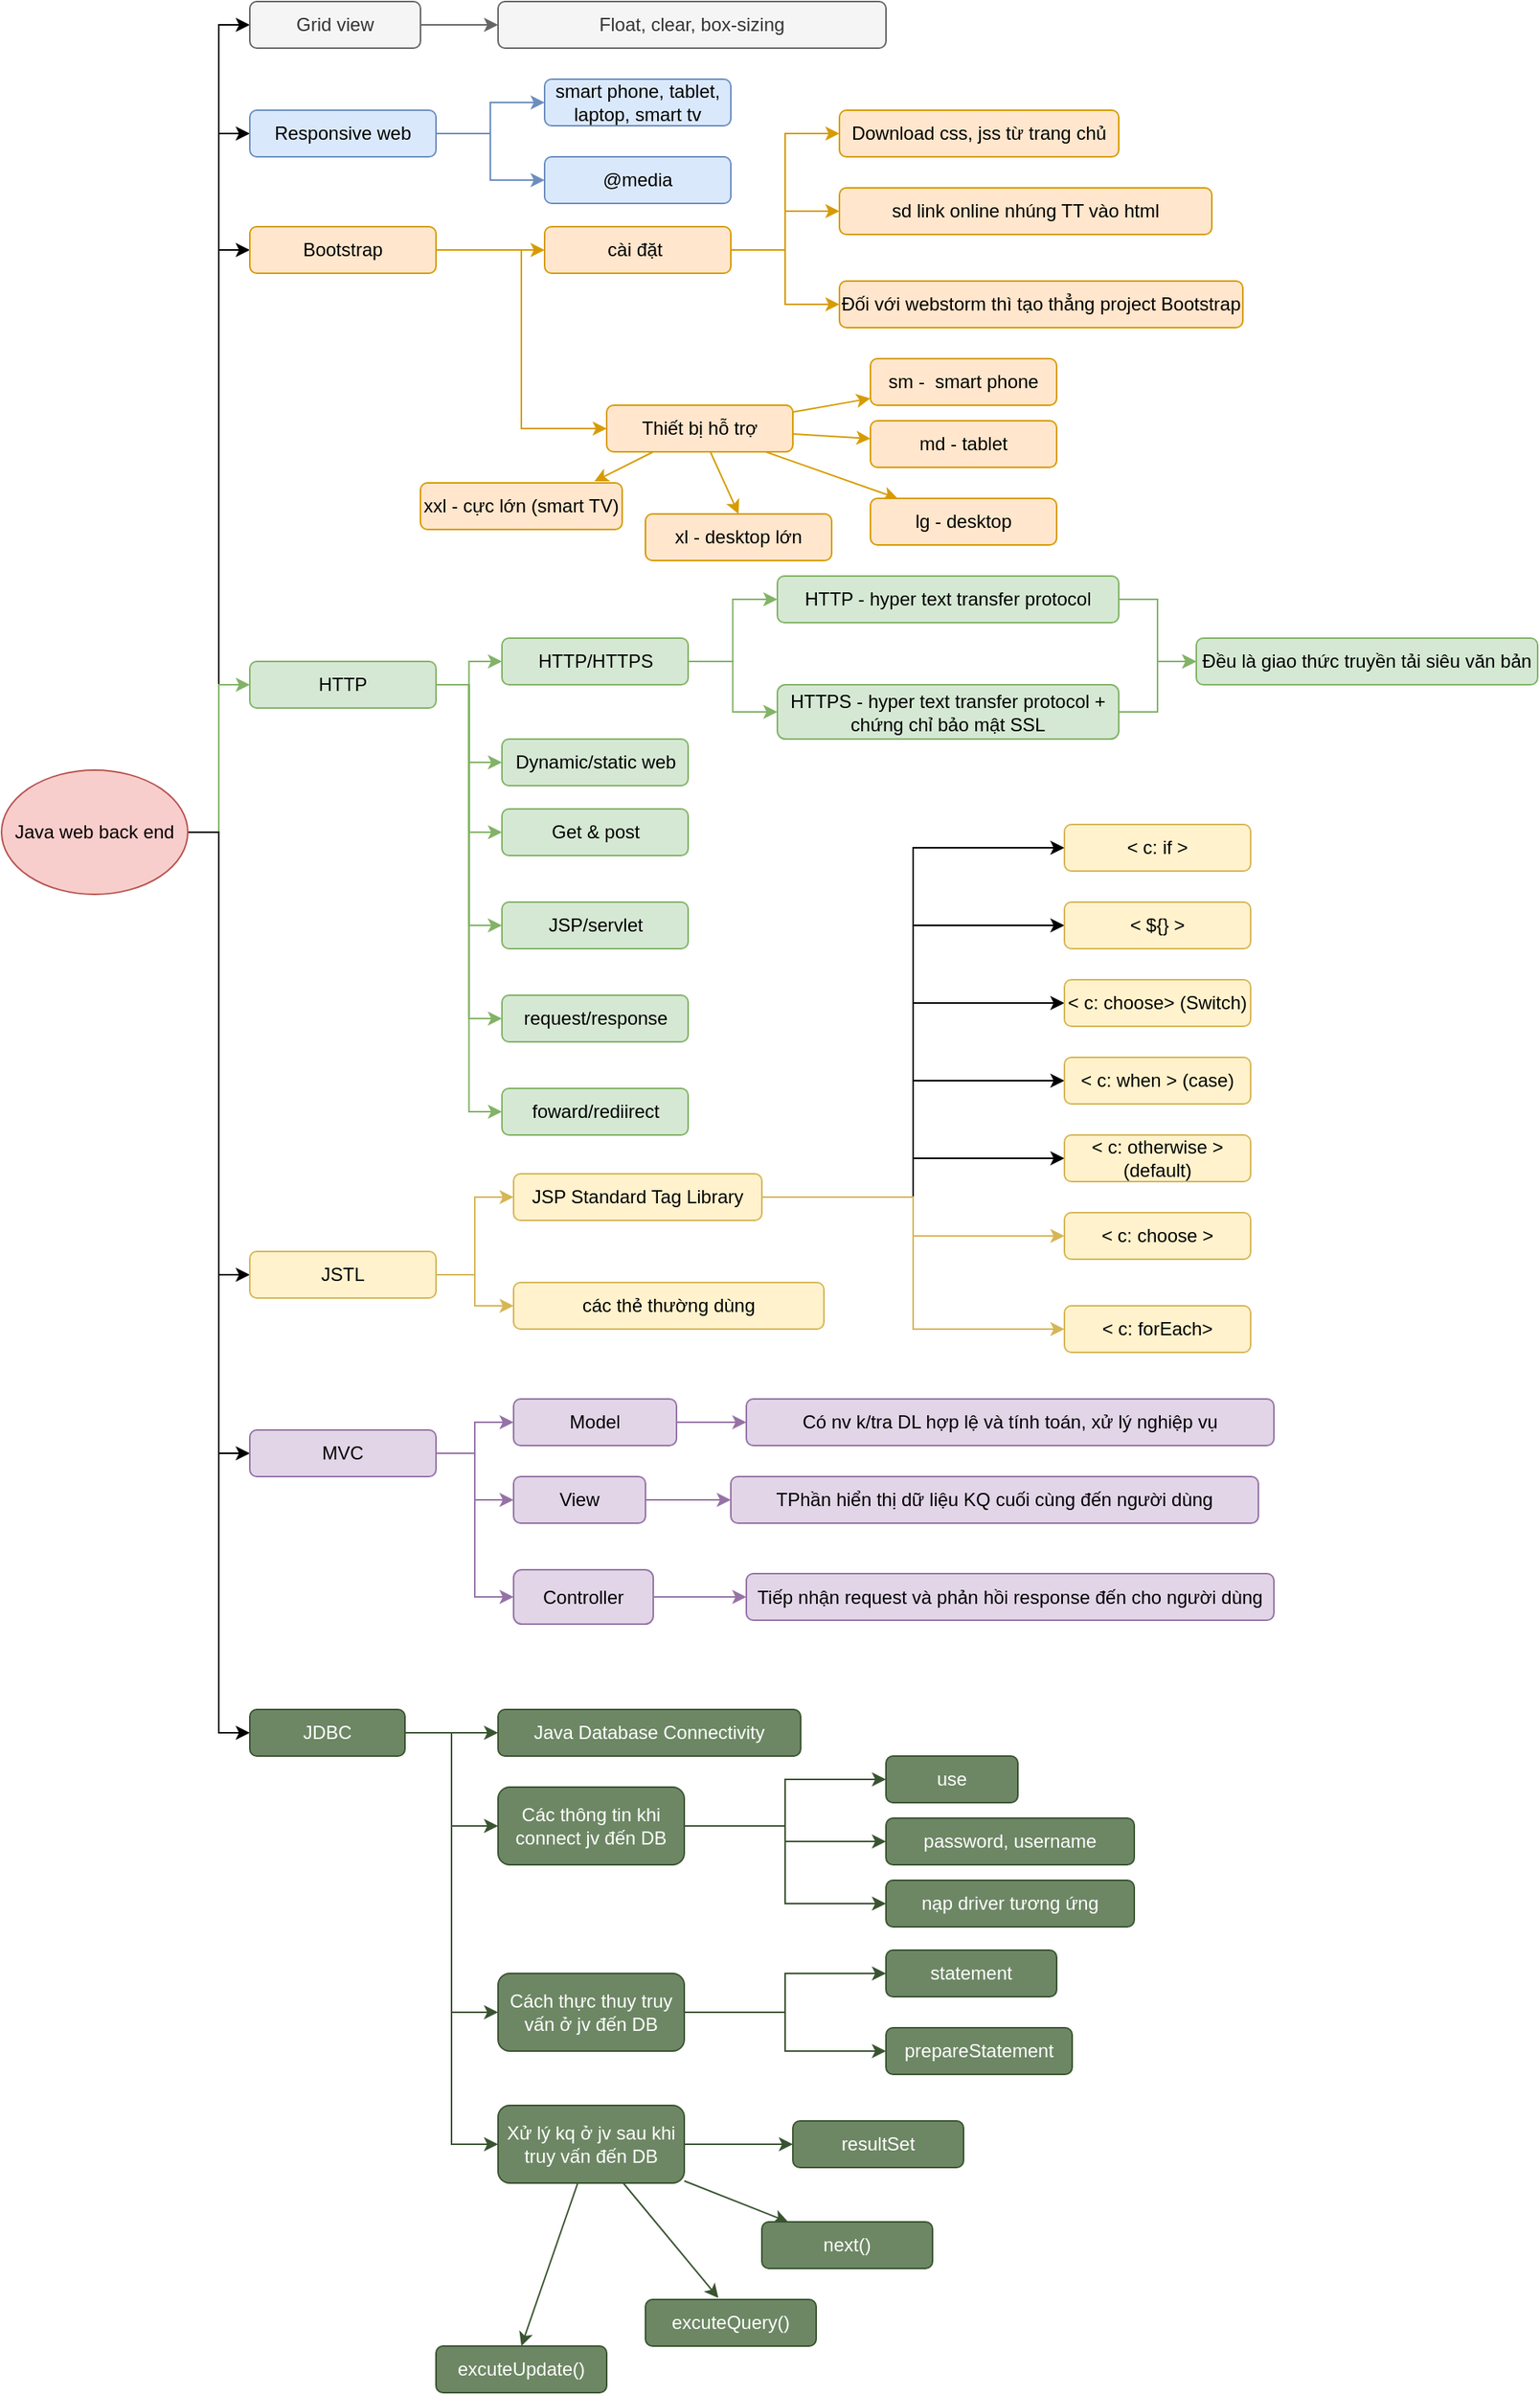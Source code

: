 <mxfile version="15.5.8" type="device"><diagram id="qx9XFybIl6nUPjBlFulJ" name="Page-1"><mxGraphModel dx="1020" dy="567" grid="1" gridSize="10" guides="1" tooltips="1" connect="1" arrows="1" fold="1" page="1" pageScale="1" pageWidth="850" pageHeight="1100" math="0" shadow="0"><root><mxCell id="0"/><mxCell id="1" parent="0"/><mxCell id="7AMHGMUIIfluo1ygR2YH-67" style="edgeStyle=orthogonalEdgeStyle;rounded=0;orthogonalLoop=1;jettySize=auto;html=1;entryX=0;entryY=0.5;entryDx=0;entryDy=0;" edge="1" parent="1" source="7AMHGMUIIfluo1ygR2YH-1" target="7AMHGMUIIfluo1ygR2YH-2"><mxGeometry relative="1" as="geometry"/></mxCell><mxCell id="7AMHGMUIIfluo1ygR2YH-68" style="edgeStyle=orthogonalEdgeStyle;rounded=0;orthogonalLoop=1;jettySize=auto;html=1;entryX=0;entryY=0.5;entryDx=0;entryDy=0;" edge="1" parent="1" source="7AMHGMUIIfluo1ygR2YH-1" target="7AMHGMUIIfluo1ygR2YH-3"><mxGeometry relative="1" as="geometry"/></mxCell><mxCell id="7AMHGMUIIfluo1ygR2YH-69" style="edgeStyle=orthogonalEdgeStyle;rounded=0;orthogonalLoop=1;jettySize=auto;html=1;" edge="1" parent="1" source="7AMHGMUIIfluo1ygR2YH-1" target="7AMHGMUIIfluo1ygR2YH-7"><mxGeometry relative="1" as="geometry"><Array as="points"><mxPoint x="170" y="645"/><mxPoint x="170" y="270"/></Array></mxGeometry></mxCell><mxCell id="7AMHGMUIIfluo1ygR2YH-87" style="edgeStyle=orthogonalEdgeStyle;rounded=0;orthogonalLoop=1;jettySize=auto;html=1;entryX=0;entryY=0.5;entryDx=0;entryDy=0;fillColor=#d5e8d4;strokeColor=#82b366;" edge="1" parent="1" source="7AMHGMUIIfluo1ygR2YH-1" target="7AMHGMUIIfluo1ygR2YH-20"><mxGeometry relative="1" as="geometry"><mxPoint x="190" y="360" as="targetPoint"/></mxGeometry></mxCell><mxCell id="7AMHGMUIIfluo1ygR2YH-111" style="edgeStyle=orthogonalEdgeStyle;rounded=0;orthogonalLoop=1;jettySize=auto;html=1;entryX=0;entryY=0.5;entryDx=0;entryDy=0;" edge="1" parent="1" source="7AMHGMUIIfluo1ygR2YH-1" target="7AMHGMUIIfluo1ygR2YH-32"><mxGeometry relative="1" as="geometry"/></mxCell><mxCell id="7AMHGMUIIfluo1ygR2YH-112" style="edgeStyle=orthogonalEdgeStyle;rounded=0;orthogonalLoop=1;jettySize=auto;html=1;entryX=0;entryY=0.5;entryDx=0;entryDy=0;" edge="1" parent="1" source="7AMHGMUIIfluo1ygR2YH-1" target="7AMHGMUIIfluo1ygR2YH-42"><mxGeometry relative="1" as="geometry"/></mxCell><mxCell id="7AMHGMUIIfluo1ygR2YH-120" style="edgeStyle=orthogonalEdgeStyle;rounded=0;orthogonalLoop=1;jettySize=auto;html=1;entryX=0;entryY=0.5;entryDx=0;entryDy=0;" edge="1" parent="1" source="7AMHGMUIIfluo1ygR2YH-1" target="7AMHGMUIIfluo1ygR2YH-50"><mxGeometry relative="1" as="geometry"/></mxCell><mxCell id="7AMHGMUIIfluo1ygR2YH-1" value="Java web back end" style="ellipse;whiteSpace=wrap;html=1;fillColor=#f8cecc;strokeColor=#b85450;" vertex="1" parent="1"><mxGeometry x="30" y="605" width="120" height="80" as="geometry"/></mxCell><mxCell id="7AMHGMUIIfluo1ygR2YH-70" style="edgeStyle=orthogonalEdgeStyle;rounded=0;orthogonalLoop=1;jettySize=auto;html=1;entryX=0;entryY=0.5;entryDx=0;entryDy=0;fillColor=#f5f5f5;strokeColor=#666666;" edge="1" parent="1" source="7AMHGMUIIfluo1ygR2YH-2" target="7AMHGMUIIfluo1ygR2YH-4"><mxGeometry relative="1" as="geometry"/></mxCell><mxCell id="7AMHGMUIIfluo1ygR2YH-2" value="Grid view" style="rounded=1;whiteSpace=wrap;html=1;fillColor=#f5f5f5;fontColor=#333333;strokeColor=#666666;" vertex="1" parent="1"><mxGeometry x="190" y="110" width="110" height="30" as="geometry"/></mxCell><mxCell id="7AMHGMUIIfluo1ygR2YH-71" style="edgeStyle=orthogonalEdgeStyle;rounded=0;orthogonalLoop=1;jettySize=auto;html=1;fillColor=#dae8fc;strokeColor=#6c8ebf;" edge="1" parent="1" source="7AMHGMUIIfluo1ygR2YH-3" target="7AMHGMUIIfluo1ygR2YH-5"><mxGeometry relative="1" as="geometry"/></mxCell><mxCell id="7AMHGMUIIfluo1ygR2YH-72" style="edgeStyle=orthogonalEdgeStyle;rounded=0;orthogonalLoop=1;jettySize=auto;html=1;fillColor=#dae8fc;strokeColor=#6c8ebf;" edge="1" parent="1" source="7AMHGMUIIfluo1ygR2YH-3" target="7AMHGMUIIfluo1ygR2YH-6"><mxGeometry relative="1" as="geometry"/></mxCell><mxCell id="7AMHGMUIIfluo1ygR2YH-3" value="Responsive web" style="rounded=1;whiteSpace=wrap;html=1;fillColor=#dae8fc;strokeColor=#6c8ebf;" vertex="1" parent="1"><mxGeometry x="190" y="180" width="120" height="30" as="geometry"/></mxCell><mxCell id="7AMHGMUIIfluo1ygR2YH-4" value="Float, clear, box-sizing" style="rounded=1;whiteSpace=wrap;html=1;fillColor=#f5f5f5;fontColor=#333333;strokeColor=#666666;" vertex="1" parent="1"><mxGeometry x="350" y="110" width="250" height="30" as="geometry"/></mxCell><mxCell id="7AMHGMUIIfluo1ygR2YH-5" value="smart phone, tablet, laptop, smart tv" style="rounded=1;whiteSpace=wrap;html=1;fillColor=#dae8fc;strokeColor=#6c8ebf;" vertex="1" parent="1"><mxGeometry x="380" y="160" width="120" height="30" as="geometry"/></mxCell><mxCell id="7AMHGMUIIfluo1ygR2YH-6" value="@media" style="rounded=1;whiteSpace=wrap;html=1;fillColor=#dae8fc;strokeColor=#6c8ebf;" vertex="1" parent="1"><mxGeometry x="380" y="210" width="120" height="30" as="geometry"/></mxCell><mxCell id="7AMHGMUIIfluo1ygR2YH-73" style="edgeStyle=orthogonalEdgeStyle;rounded=0;orthogonalLoop=1;jettySize=auto;html=1;fillColor=#ffe6cc;strokeColor=#d79b00;" edge="1" parent="1" source="7AMHGMUIIfluo1ygR2YH-7" target="7AMHGMUIIfluo1ygR2YH-8"><mxGeometry relative="1" as="geometry"/></mxCell><mxCell id="7AMHGMUIIfluo1ygR2YH-74" style="edgeStyle=orthogonalEdgeStyle;rounded=0;orthogonalLoop=1;jettySize=auto;html=1;entryX=0;entryY=0.5;entryDx=0;entryDy=0;fillColor=#ffe6cc;strokeColor=#d79b00;" edge="1" parent="1" source="7AMHGMUIIfluo1ygR2YH-7" target="7AMHGMUIIfluo1ygR2YH-13"><mxGeometry relative="1" as="geometry"/></mxCell><mxCell id="7AMHGMUIIfluo1ygR2YH-7" value="Bootstrap" style="rounded=1;whiteSpace=wrap;html=1;fillColor=#ffe6cc;strokeColor=#d79b00;" vertex="1" parent="1"><mxGeometry x="190" y="255" width="120" height="30" as="geometry"/></mxCell><mxCell id="7AMHGMUIIfluo1ygR2YH-76" style="edgeStyle=orthogonalEdgeStyle;rounded=0;orthogonalLoop=1;jettySize=auto;html=1;fillColor=#ffe6cc;strokeColor=#d79b00;" edge="1" parent="1" source="7AMHGMUIIfluo1ygR2YH-8" target="7AMHGMUIIfluo1ygR2YH-10"><mxGeometry relative="1" as="geometry"/></mxCell><mxCell id="7AMHGMUIIfluo1ygR2YH-77" style="edgeStyle=orthogonalEdgeStyle;rounded=0;orthogonalLoop=1;jettySize=auto;html=1;entryX=0;entryY=0.5;entryDx=0;entryDy=0;fillColor=#ffe6cc;strokeColor=#d79b00;" edge="1" parent="1" source="7AMHGMUIIfluo1ygR2YH-8" target="7AMHGMUIIfluo1ygR2YH-11"><mxGeometry relative="1" as="geometry"/></mxCell><mxCell id="7AMHGMUIIfluo1ygR2YH-78" style="edgeStyle=orthogonalEdgeStyle;rounded=0;orthogonalLoop=1;jettySize=auto;html=1;entryX=0;entryY=0.5;entryDx=0;entryDy=0;fillColor=#ffe6cc;strokeColor=#d79b00;" edge="1" parent="1" source="7AMHGMUIIfluo1ygR2YH-8" target="7AMHGMUIIfluo1ygR2YH-9"><mxGeometry relative="1" as="geometry"/></mxCell><mxCell id="7AMHGMUIIfluo1ygR2YH-8" value="cài đặt&amp;nbsp;" style="rounded=1;whiteSpace=wrap;html=1;fillColor=#ffe6cc;strokeColor=#d79b00;" vertex="1" parent="1"><mxGeometry x="380" y="255" width="120" height="30" as="geometry"/></mxCell><mxCell id="7AMHGMUIIfluo1ygR2YH-9" value="Download css, jss từ trang chủ" style="rounded=1;whiteSpace=wrap;html=1;fillColor=#ffe6cc;strokeColor=#d79b00;" vertex="1" parent="1"><mxGeometry x="570" y="180" width="180" height="30" as="geometry"/></mxCell><mxCell id="7AMHGMUIIfluo1ygR2YH-10" value="sd link online nhúng TT vào html" style="rounded=1;whiteSpace=wrap;html=1;fillColor=#ffe6cc;strokeColor=#d79b00;" vertex="1" parent="1"><mxGeometry x="570" y="230" width="240" height="30" as="geometry"/></mxCell><mxCell id="7AMHGMUIIfluo1ygR2YH-11" value="Đối với webstorm thì tạo thẳng project Bootstrap" style="rounded=1;whiteSpace=wrap;html=1;fillColor=#ffe6cc;strokeColor=#d79b00;" vertex="1" parent="1"><mxGeometry x="570" y="290" width="260" height="30" as="geometry"/></mxCell><mxCell id="7AMHGMUIIfluo1ygR2YH-79" style="rounded=0;orthogonalLoop=1;jettySize=auto;html=1;fillColor=#ffe6cc;strokeColor=#d79b00;" edge="1" parent="1" source="7AMHGMUIIfluo1ygR2YH-13" target="7AMHGMUIIfluo1ygR2YH-14"><mxGeometry relative="1" as="geometry"/></mxCell><mxCell id="7AMHGMUIIfluo1ygR2YH-81" style="edgeStyle=none;rounded=0;orthogonalLoop=1;jettySize=auto;html=1;fillColor=#ffe6cc;strokeColor=#d79b00;" edge="1" parent="1" source="7AMHGMUIIfluo1ygR2YH-13" target="7AMHGMUIIfluo1ygR2YH-15"><mxGeometry relative="1" as="geometry"/></mxCell><mxCell id="7AMHGMUIIfluo1ygR2YH-83" style="edgeStyle=none;rounded=0;orthogonalLoop=1;jettySize=auto;html=1;fillColor=#ffe6cc;strokeColor=#d79b00;" edge="1" parent="1" source="7AMHGMUIIfluo1ygR2YH-13" target="7AMHGMUIIfluo1ygR2YH-17"><mxGeometry relative="1" as="geometry"/></mxCell><mxCell id="7AMHGMUIIfluo1ygR2YH-84" style="edgeStyle=none;rounded=0;orthogonalLoop=1;jettySize=auto;html=1;entryX=0.5;entryY=0;entryDx=0;entryDy=0;fillColor=#ffe6cc;strokeColor=#d79b00;" edge="1" parent="1" source="7AMHGMUIIfluo1ygR2YH-13" target="7AMHGMUIIfluo1ygR2YH-18"><mxGeometry relative="1" as="geometry"/></mxCell><mxCell id="7AMHGMUIIfluo1ygR2YH-85" style="edgeStyle=none;rounded=0;orthogonalLoop=1;jettySize=auto;html=1;entryX=0.862;entryY=-0.033;entryDx=0;entryDy=0;entryPerimeter=0;fillColor=#ffe6cc;strokeColor=#d79b00;" edge="1" parent="1" source="7AMHGMUIIfluo1ygR2YH-13" target="7AMHGMUIIfluo1ygR2YH-19"><mxGeometry relative="1" as="geometry"/></mxCell><mxCell id="7AMHGMUIIfluo1ygR2YH-13" value="Thiết bị hỗ trợ" style="rounded=1;whiteSpace=wrap;html=1;fillColor=#ffe6cc;strokeColor=#d79b00;" vertex="1" parent="1"><mxGeometry x="420" y="370" width="120" height="30" as="geometry"/></mxCell><mxCell id="7AMHGMUIIfluo1ygR2YH-14" value="sm -&amp;nbsp; smart phone" style="rounded=1;whiteSpace=wrap;html=1;fillColor=#ffe6cc;strokeColor=#d79b00;" vertex="1" parent="1"><mxGeometry x="590" y="340" width="120" height="30" as="geometry"/></mxCell><mxCell id="7AMHGMUIIfluo1ygR2YH-15" value="md - tablet" style="rounded=1;whiteSpace=wrap;html=1;fillColor=#ffe6cc;strokeColor=#d79b00;" vertex="1" parent="1"><mxGeometry x="590" y="380" width="120" height="30" as="geometry"/></mxCell><mxCell id="7AMHGMUIIfluo1ygR2YH-17" value="lg - desktop" style="rounded=1;whiteSpace=wrap;html=1;fillColor=#ffe6cc;strokeColor=#d79b00;" vertex="1" parent="1"><mxGeometry x="590" y="430" width="120" height="30" as="geometry"/></mxCell><mxCell id="7AMHGMUIIfluo1ygR2YH-18" value="xl - desktop lớn" style="rounded=1;whiteSpace=wrap;html=1;fillColor=#ffe6cc;strokeColor=#d79b00;" vertex="1" parent="1"><mxGeometry x="445" y="440" width="120" height="30" as="geometry"/></mxCell><mxCell id="7AMHGMUIIfluo1ygR2YH-19" value="xxl - cực lớn (smart TV)" style="rounded=1;whiteSpace=wrap;html=1;fillColor=#ffe6cc;strokeColor=#d79b00;" vertex="1" parent="1"><mxGeometry x="300" y="420" width="130" height="30" as="geometry"/></mxCell><mxCell id="7AMHGMUIIfluo1ygR2YH-95" style="edgeStyle=orthogonalEdgeStyle;rounded=0;orthogonalLoop=1;jettySize=auto;html=1;fillColor=#d5e8d4;strokeColor=#82b366;" edge="1" parent="1" source="7AMHGMUIIfluo1ygR2YH-20" target="7AMHGMUIIfluo1ygR2YH-21"><mxGeometry relative="1" as="geometry"/></mxCell><mxCell id="7AMHGMUIIfluo1ygR2YH-97" style="edgeStyle=orthogonalEdgeStyle;rounded=0;orthogonalLoop=1;jettySize=auto;html=1;entryX=0;entryY=0.5;entryDx=0;entryDy=0;fillColor=#d5e8d4;strokeColor=#82b366;" edge="1" parent="1" source="7AMHGMUIIfluo1ygR2YH-20" target="7AMHGMUIIfluo1ygR2YH-23"><mxGeometry relative="1" as="geometry"/></mxCell><mxCell id="7AMHGMUIIfluo1ygR2YH-102" style="edgeStyle=orthogonalEdgeStyle;rounded=0;orthogonalLoop=1;jettySize=auto;html=1;entryX=0;entryY=0.5;entryDx=0;entryDy=0;fillColor=#d5e8d4;strokeColor=#82b366;" edge="1" parent="1" source="7AMHGMUIIfluo1ygR2YH-20" target="7AMHGMUIIfluo1ygR2YH-22"><mxGeometry relative="1" as="geometry"/></mxCell><mxCell id="7AMHGMUIIfluo1ygR2YH-104" style="edgeStyle=orthogonalEdgeStyle;rounded=0;orthogonalLoop=1;jettySize=auto;html=1;entryX=0;entryY=0.5;entryDx=0;entryDy=0;fillColor=#d5e8d4;strokeColor=#82b366;" edge="1" parent="1" source="7AMHGMUIIfluo1ygR2YH-20" target="7AMHGMUIIfluo1ygR2YH-24"><mxGeometry relative="1" as="geometry"/></mxCell><mxCell id="7AMHGMUIIfluo1ygR2YH-105" style="edgeStyle=orthogonalEdgeStyle;rounded=0;orthogonalLoop=1;jettySize=auto;html=1;entryX=0;entryY=0.5;entryDx=0;entryDy=0;fillColor=#d5e8d4;strokeColor=#82b366;" edge="1" parent="1" source="7AMHGMUIIfluo1ygR2YH-20" target="7AMHGMUIIfluo1ygR2YH-25"><mxGeometry relative="1" as="geometry"/></mxCell><mxCell id="7AMHGMUIIfluo1ygR2YH-106" style="edgeStyle=orthogonalEdgeStyle;rounded=0;orthogonalLoop=1;jettySize=auto;html=1;entryX=0;entryY=0.5;entryDx=0;entryDy=0;fillColor=#d5e8d4;strokeColor=#82b366;" edge="1" parent="1" source="7AMHGMUIIfluo1ygR2YH-20" target="7AMHGMUIIfluo1ygR2YH-27"><mxGeometry relative="1" as="geometry"/></mxCell><mxCell id="7AMHGMUIIfluo1ygR2YH-20" value="HTTP" style="rounded=1;whiteSpace=wrap;html=1;fillColor=#d5e8d4;strokeColor=#82b366;" vertex="1" parent="1"><mxGeometry x="190" y="535" width="120" height="30" as="geometry"/></mxCell><mxCell id="7AMHGMUIIfluo1ygR2YH-89" style="edgeStyle=orthogonalEdgeStyle;rounded=0;orthogonalLoop=1;jettySize=auto;html=1;entryX=0;entryY=0.5;entryDx=0;entryDy=0;fillColor=#d5e8d4;strokeColor=#82b366;" edge="1" parent="1" source="7AMHGMUIIfluo1ygR2YH-21" target="7AMHGMUIIfluo1ygR2YH-29"><mxGeometry relative="1" as="geometry"/></mxCell><mxCell id="7AMHGMUIIfluo1ygR2YH-92" style="edgeStyle=orthogonalEdgeStyle;rounded=0;orthogonalLoop=1;jettySize=auto;html=1;entryX=0;entryY=0.5;entryDx=0;entryDy=0;fillColor=#d5e8d4;strokeColor=#82b366;" edge="1" parent="1" source="7AMHGMUIIfluo1ygR2YH-21" target="7AMHGMUIIfluo1ygR2YH-28"><mxGeometry relative="1" as="geometry"/></mxCell><mxCell id="7AMHGMUIIfluo1ygR2YH-21" value="HTTP/HTTPS" style="rounded=1;whiteSpace=wrap;html=1;fillColor=#d5e8d4;strokeColor=#82b366;" vertex="1" parent="1"><mxGeometry x="352.5" y="520" width="120" height="30" as="geometry"/></mxCell><mxCell id="7AMHGMUIIfluo1ygR2YH-22" value="Dynamic/static web" style="rounded=1;whiteSpace=wrap;html=1;fillColor=#d5e8d4;strokeColor=#82b366;" vertex="1" parent="1"><mxGeometry x="352.5" y="585" width="120" height="30" as="geometry"/></mxCell><mxCell id="7AMHGMUIIfluo1ygR2YH-23" value="Get &amp;amp; post" style="rounded=1;whiteSpace=wrap;html=1;fillColor=#d5e8d4;strokeColor=#82b366;" vertex="1" parent="1"><mxGeometry x="352.5" y="630" width="120" height="30" as="geometry"/></mxCell><mxCell id="7AMHGMUIIfluo1ygR2YH-24" value="JSP/servlet" style="rounded=1;whiteSpace=wrap;html=1;fillColor=#d5e8d4;strokeColor=#82b366;" vertex="1" parent="1"><mxGeometry x="352.5" y="690" width="120" height="30" as="geometry"/></mxCell><mxCell id="7AMHGMUIIfluo1ygR2YH-25" value="request/response" style="rounded=1;whiteSpace=wrap;html=1;fillColor=#d5e8d4;strokeColor=#82b366;" vertex="1" parent="1"><mxGeometry x="352.5" y="750" width="120" height="30" as="geometry"/></mxCell><mxCell id="7AMHGMUIIfluo1ygR2YH-27" value="foward/rediirect" style="rounded=1;whiteSpace=wrap;html=1;fillColor=#d5e8d4;strokeColor=#82b366;" vertex="1" parent="1"><mxGeometry x="352.5" y="810" width="120" height="30" as="geometry"/></mxCell><mxCell id="7AMHGMUIIfluo1ygR2YH-93" style="edgeStyle=orthogonalEdgeStyle;rounded=0;orthogonalLoop=1;jettySize=auto;html=1;entryX=0;entryY=0.5;entryDx=0;entryDy=0;fillColor=#d5e8d4;strokeColor=#82b366;" edge="1" parent="1" source="7AMHGMUIIfluo1ygR2YH-28" target="7AMHGMUIIfluo1ygR2YH-30"><mxGeometry relative="1" as="geometry"/></mxCell><mxCell id="7AMHGMUIIfluo1ygR2YH-28" value="HTTP - hyper text transfer protocol" style="rounded=1;whiteSpace=wrap;html=1;fillColor=#d5e8d4;strokeColor=#82b366;" vertex="1" parent="1"><mxGeometry x="530" y="480" width="220" height="30" as="geometry"/></mxCell><mxCell id="7AMHGMUIIfluo1ygR2YH-94" style="edgeStyle=orthogonalEdgeStyle;rounded=0;orthogonalLoop=1;jettySize=auto;html=1;entryX=0;entryY=0.5;entryDx=0;entryDy=0;fillColor=#d5e8d4;strokeColor=#82b366;" edge="1" parent="1" source="7AMHGMUIIfluo1ygR2YH-29" target="7AMHGMUIIfluo1ygR2YH-30"><mxGeometry relative="1" as="geometry"/></mxCell><mxCell id="7AMHGMUIIfluo1ygR2YH-29" value="HTTPS - hyper text transfer protocol + chứng chỉ bảo mật SSL" style="rounded=1;whiteSpace=wrap;html=1;fillColor=#d5e8d4;strokeColor=#82b366;" vertex="1" parent="1"><mxGeometry x="530" y="550" width="220" height="35" as="geometry"/></mxCell><mxCell id="7AMHGMUIIfluo1ygR2YH-30" value="Đều là giao thức truyền tải siêu văn bản" style="rounded=1;whiteSpace=wrap;html=1;fillColor=#d5e8d4;strokeColor=#82b366;" vertex="1" parent="1"><mxGeometry x="800" y="520" width="220" height="30" as="geometry"/></mxCell><mxCell id="7AMHGMUIIfluo1ygR2YH-107" style="edgeStyle=orthogonalEdgeStyle;rounded=0;orthogonalLoop=1;jettySize=auto;html=1;entryX=0;entryY=0.5;entryDx=0;entryDy=0;fillColor=#fff2cc;strokeColor=#d6b656;" edge="1" parent="1" source="7AMHGMUIIfluo1ygR2YH-32" target="7AMHGMUIIfluo1ygR2YH-33"><mxGeometry relative="1" as="geometry"/></mxCell><mxCell id="7AMHGMUIIfluo1ygR2YH-109" style="edgeStyle=orthogonalEdgeStyle;rounded=0;orthogonalLoop=1;jettySize=auto;html=1;entryX=0;entryY=0.5;entryDx=0;entryDy=0;fillColor=#fff2cc;strokeColor=#d6b656;" edge="1" parent="1" source="7AMHGMUIIfluo1ygR2YH-32" target="7AMHGMUIIfluo1ygR2YH-108"><mxGeometry relative="1" as="geometry"/></mxCell><mxCell id="7AMHGMUIIfluo1ygR2YH-32" value="JSTL" style="rounded=1;whiteSpace=wrap;html=1;fillColor=#fff2cc;strokeColor=#d6b656;" vertex="1" parent="1"><mxGeometry x="190" y="915" width="120" height="30" as="geometry"/></mxCell><mxCell id="7AMHGMUIIfluo1ygR2YH-139" style="edgeStyle=orthogonalEdgeStyle;rounded=0;orthogonalLoop=1;jettySize=auto;html=1;entryX=0;entryY=0.5;entryDx=0;entryDy=0;" edge="1" parent="1" source="7AMHGMUIIfluo1ygR2YH-33" target="7AMHGMUIIfluo1ygR2YH-35"><mxGeometry relative="1" as="geometry"/></mxCell><mxCell id="7AMHGMUIIfluo1ygR2YH-140" style="edgeStyle=orthogonalEdgeStyle;rounded=0;orthogonalLoop=1;jettySize=auto;html=1;entryX=0;entryY=0.5;entryDx=0;entryDy=0;" edge="1" parent="1" source="7AMHGMUIIfluo1ygR2YH-33" target="7AMHGMUIIfluo1ygR2YH-34"><mxGeometry relative="1" as="geometry"/></mxCell><mxCell id="7AMHGMUIIfluo1ygR2YH-141" style="edgeStyle=orthogonalEdgeStyle;rounded=0;orthogonalLoop=1;jettySize=auto;html=1;entryX=0;entryY=0.5;entryDx=0;entryDy=0;" edge="1" parent="1" source="7AMHGMUIIfluo1ygR2YH-33" target="7AMHGMUIIfluo1ygR2YH-37"><mxGeometry relative="1" as="geometry"/></mxCell><mxCell id="7AMHGMUIIfluo1ygR2YH-142" style="edgeStyle=orthogonalEdgeStyle;rounded=0;orthogonalLoop=1;jettySize=auto;html=1;entryX=0;entryY=0.5;entryDx=0;entryDy=0;" edge="1" parent="1" source="7AMHGMUIIfluo1ygR2YH-33" target="7AMHGMUIIfluo1ygR2YH-36"><mxGeometry relative="1" as="geometry"/></mxCell><mxCell id="7AMHGMUIIfluo1ygR2YH-143" style="edgeStyle=orthogonalEdgeStyle;rounded=0;orthogonalLoop=1;jettySize=auto;html=1;" edge="1" parent="1" source="7AMHGMUIIfluo1ygR2YH-33" target="7AMHGMUIIfluo1ygR2YH-38"><mxGeometry relative="1" as="geometry"/></mxCell><mxCell id="7AMHGMUIIfluo1ygR2YH-144" style="edgeStyle=orthogonalEdgeStyle;rounded=0;orthogonalLoop=1;jettySize=auto;html=1;entryX=0;entryY=0.5;entryDx=0;entryDy=0;fillColor=#fff2cc;strokeColor=#d6b656;" edge="1" parent="1" source="7AMHGMUIIfluo1ygR2YH-33" target="7AMHGMUIIfluo1ygR2YH-40"><mxGeometry relative="1" as="geometry"/></mxCell><mxCell id="7AMHGMUIIfluo1ygR2YH-145" style="edgeStyle=orthogonalEdgeStyle;rounded=0;orthogonalLoop=1;jettySize=auto;html=1;entryX=0;entryY=0.5;entryDx=0;entryDy=0;fillColor=#fff2cc;strokeColor=#d6b656;" edge="1" parent="1" source="7AMHGMUIIfluo1ygR2YH-33" target="7AMHGMUIIfluo1ygR2YH-41"><mxGeometry relative="1" as="geometry"/></mxCell><mxCell id="7AMHGMUIIfluo1ygR2YH-33" value="JSP Standard Tag Library" style="rounded=1;whiteSpace=wrap;html=1;fillColor=#fff2cc;strokeColor=#d6b656;" vertex="1" parent="1"><mxGeometry x="360" y="865" width="160" height="30" as="geometry"/></mxCell><mxCell id="7AMHGMUIIfluo1ygR2YH-34" value="&amp;lt; ${} &amp;gt;" style="rounded=1;whiteSpace=wrap;html=1;fillColor=#fff2cc;strokeColor=#d6b656;" vertex="1" parent="1"><mxGeometry x="715" y="690" width="120" height="30" as="geometry"/></mxCell><mxCell id="7AMHGMUIIfluo1ygR2YH-35" value="&amp;lt; c: if &amp;gt;" style="rounded=1;whiteSpace=wrap;html=1;fillColor=#fff2cc;strokeColor=#d6b656;" vertex="1" parent="1"><mxGeometry x="715" y="640" width="120" height="30" as="geometry"/></mxCell><mxCell id="7AMHGMUIIfluo1ygR2YH-36" value="&amp;lt; c: when &amp;gt; (case)" style="rounded=1;whiteSpace=wrap;html=1;fillColor=#fff2cc;strokeColor=#d6b656;" vertex="1" parent="1"><mxGeometry x="715" y="790" width="120" height="30" as="geometry"/></mxCell><mxCell id="7AMHGMUIIfluo1ygR2YH-37" value="&amp;lt; c: choose&amp;gt; (Switch)" style="rounded=1;whiteSpace=wrap;html=1;fillColor=#fff2cc;strokeColor=#d6b656;" vertex="1" parent="1"><mxGeometry x="715" y="740" width="120" height="30" as="geometry"/></mxCell><mxCell id="7AMHGMUIIfluo1ygR2YH-38" value="&amp;lt; c: otherwise &amp;gt; (default)" style="rounded=1;whiteSpace=wrap;html=1;fillColor=#fff2cc;strokeColor=#d6b656;" vertex="1" parent="1"><mxGeometry x="715" y="840" width="120" height="30" as="geometry"/></mxCell><mxCell id="7AMHGMUIIfluo1ygR2YH-40" value="&amp;lt; c: choose &amp;gt;" style="rounded=1;whiteSpace=wrap;html=1;fillColor=#fff2cc;strokeColor=#d6b656;" vertex="1" parent="1"><mxGeometry x="715" y="890" width="120" height="30" as="geometry"/></mxCell><mxCell id="7AMHGMUIIfluo1ygR2YH-41" value="&amp;lt; c: forEach&amp;gt;" style="rounded=1;whiteSpace=wrap;html=1;fillColor=#fff2cc;strokeColor=#d6b656;" vertex="1" parent="1"><mxGeometry x="715" y="950" width="120" height="30" as="geometry"/></mxCell><mxCell id="7AMHGMUIIfluo1ygR2YH-113" style="edgeStyle=orthogonalEdgeStyle;rounded=0;orthogonalLoop=1;jettySize=auto;html=1;entryX=0;entryY=0.5;entryDx=0;entryDy=0;fillColor=#e1d5e7;strokeColor=#9673a6;" edge="1" parent="1" source="7AMHGMUIIfluo1ygR2YH-42" target="7AMHGMUIIfluo1ygR2YH-43"><mxGeometry relative="1" as="geometry"/></mxCell><mxCell id="7AMHGMUIIfluo1ygR2YH-115" style="edgeStyle=orthogonalEdgeStyle;rounded=0;orthogonalLoop=1;jettySize=auto;html=1;entryX=0;entryY=0.5;entryDx=0;entryDy=0;fillColor=#e1d5e7;strokeColor=#9673a6;" edge="1" parent="1" source="7AMHGMUIIfluo1ygR2YH-42" target="7AMHGMUIIfluo1ygR2YH-44"><mxGeometry relative="1" as="geometry"/></mxCell><mxCell id="7AMHGMUIIfluo1ygR2YH-118" style="edgeStyle=orthogonalEdgeStyle;rounded=0;orthogonalLoop=1;jettySize=auto;html=1;entryX=0;entryY=0.5;entryDx=0;entryDy=0;fillColor=#e1d5e7;strokeColor=#9673a6;" edge="1" parent="1" source="7AMHGMUIIfluo1ygR2YH-42" target="7AMHGMUIIfluo1ygR2YH-45"><mxGeometry relative="1" as="geometry"/></mxCell><mxCell id="7AMHGMUIIfluo1ygR2YH-42" value="MVC" style="rounded=1;whiteSpace=wrap;html=1;fillColor=#e1d5e7;strokeColor=#9673a6;" vertex="1" parent="1"><mxGeometry x="190" y="1030" width="120" height="30" as="geometry"/></mxCell><mxCell id="7AMHGMUIIfluo1ygR2YH-114" style="edgeStyle=orthogonalEdgeStyle;rounded=0;orthogonalLoop=1;jettySize=auto;html=1;entryX=0;entryY=0.5;entryDx=0;entryDy=0;fillColor=#e1d5e7;strokeColor=#9673a6;" edge="1" parent="1" source="7AMHGMUIIfluo1ygR2YH-43" target="7AMHGMUIIfluo1ygR2YH-47"><mxGeometry relative="1" as="geometry"/></mxCell><mxCell id="7AMHGMUIIfluo1ygR2YH-43" value="Model" style="rounded=1;whiteSpace=wrap;html=1;fillColor=#e1d5e7;strokeColor=#9673a6;" vertex="1" parent="1"><mxGeometry x="360" y="1010" width="105" height="30" as="geometry"/></mxCell><mxCell id="7AMHGMUIIfluo1ygR2YH-116" style="edgeStyle=orthogonalEdgeStyle;rounded=0;orthogonalLoop=1;jettySize=auto;html=1;fillColor=#e1d5e7;strokeColor=#9673a6;" edge="1" parent="1" source="7AMHGMUIIfluo1ygR2YH-44" target="7AMHGMUIIfluo1ygR2YH-48"><mxGeometry relative="1" as="geometry"/></mxCell><mxCell id="7AMHGMUIIfluo1ygR2YH-44" value="View" style="rounded=1;whiteSpace=wrap;html=1;fillColor=#e1d5e7;strokeColor=#9673a6;" vertex="1" parent="1"><mxGeometry x="360" y="1060" width="85" height="30" as="geometry"/></mxCell><mxCell id="7AMHGMUIIfluo1ygR2YH-119" style="edgeStyle=orthogonalEdgeStyle;rounded=0;orthogonalLoop=1;jettySize=auto;html=1;entryX=0;entryY=0.5;entryDx=0;entryDy=0;fillColor=#e1d5e7;strokeColor=#9673a6;" edge="1" parent="1" source="7AMHGMUIIfluo1ygR2YH-45" target="7AMHGMUIIfluo1ygR2YH-46"><mxGeometry relative="1" as="geometry"/></mxCell><mxCell id="7AMHGMUIIfluo1ygR2YH-45" value="Controller" style="rounded=1;whiteSpace=wrap;html=1;fillColor=#e1d5e7;strokeColor=#9673a6;" vertex="1" parent="1"><mxGeometry x="360" y="1120" width="90" height="35" as="geometry"/></mxCell><mxCell id="7AMHGMUIIfluo1ygR2YH-46" value="Tiếp nhận request và phản hồi response đến cho người dùng" style="rounded=1;whiteSpace=wrap;html=1;fillColor=#e1d5e7;strokeColor=#9673a6;" vertex="1" parent="1"><mxGeometry x="510" y="1122.5" width="340" height="30" as="geometry"/></mxCell><mxCell id="7AMHGMUIIfluo1ygR2YH-47" value="Có nv k/tra DL hợp lệ và tính toán, xử lý nghiệp vụ" style="rounded=1;whiteSpace=wrap;html=1;fillColor=#e1d5e7;strokeColor=#9673a6;" vertex="1" parent="1"><mxGeometry x="510" y="1010" width="340" height="30" as="geometry"/></mxCell><mxCell id="7AMHGMUIIfluo1ygR2YH-48" value="TPhần hiển thị dữ liệu KQ cuối cùng đến người dùng" style="rounded=1;whiteSpace=wrap;html=1;fillColor=#e1d5e7;strokeColor=#9673a6;" vertex="1" parent="1"><mxGeometry x="500" y="1060" width="340" height="30" as="geometry"/></mxCell><mxCell id="7AMHGMUIIfluo1ygR2YH-121" style="edgeStyle=orthogonalEdgeStyle;rounded=0;orthogonalLoop=1;jettySize=auto;html=1;fillColor=#6d8764;strokeColor=#3A5431;" edge="1" parent="1" source="7AMHGMUIIfluo1ygR2YH-50" target="7AMHGMUIIfluo1ygR2YH-51"><mxGeometry relative="1" as="geometry"/></mxCell><mxCell id="7AMHGMUIIfluo1ygR2YH-122" style="edgeStyle=orthogonalEdgeStyle;rounded=0;orthogonalLoop=1;jettySize=auto;html=1;entryX=0;entryY=0.5;entryDx=0;entryDy=0;fillColor=#6d8764;strokeColor=#3A5431;" edge="1" parent="1" source="7AMHGMUIIfluo1ygR2YH-50" target="7AMHGMUIIfluo1ygR2YH-52"><mxGeometry relative="1" as="geometry"/></mxCell><mxCell id="7AMHGMUIIfluo1ygR2YH-123" style="edgeStyle=orthogonalEdgeStyle;rounded=0;orthogonalLoop=1;jettySize=auto;html=1;entryX=0;entryY=0.5;entryDx=0;entryDy=0;fillColor=#6d8764;strokeColor=#3A5431;" edge="1" parent="1" source="7AMHGMUIIfluo1ygR2YH-50" target="7AMHGMUIIfluo1ygR2YH-56"><mxGeometry relative="1" as="geometry"/></mxCell><mxCell id="7AMHGMUIIfluo1ygR2YH-124" style="edgeStyle=orthogonalEdgeStyle;rounded=0;orthogonalLoop=1;jettySize=auto;html=1;entryX=0;entryY=0.5;entryDx=0;entryDy=0;fillColor=#6d8764;strokeColor=#3A5431;" edge="1" parent="1" source="7AMHGMUIIfluo1ygR2YH-50" target="7AMHGMUIIfluo1ygR2YH-60"><mxGeometry relative="1" as="geometry"/></mxCell><mxCell id="7AMHGMUIIfluo1ygR2YH-50" value="JDBC" style="rounded=1;whiteSpace=wrap;html=1;fillColor=#6d8764;fontColor=#ffffff;strokeColor=#3A5431;" vertex="1" parent="1"><mxGeometry x="190" y="1210" width="100" height="30" as="geometry"/></mxCell><mxCell id="7AMHGMUIIfluo1ygR2YH-51" value="Java Database Connectivity" style="rounded=1;whiteSpace=wrap;html=1;fillColor=#6d8764;fontColor=#ffffff;strokeColor=#3A5431;" vertex="1" parent="1"><mxGeometry x="350" y="1210" width="195" height="30" as="geometry"/></mxCell><mxCell id="7AMHGMUIIfluo1ygR2YH-128" style="edgeStyle=orthogonalEdgeStyle;rounded=0;orthogonalLoop=1;jettySize=auto;html=1;fillColor=#6d8764;strokeColor=#3A5431;" edge="1" parent="1" source="7AMHGMUIIfluo1ygR2YH-52" target="7AMHGMUIIfluo1ygR2YH-53"><mxGeometry relative="1" as="geometry"/></mxCell><mxCell id="7AMHGMUIIfluo1ygR2YH-129" style="edgeStyle=orthogonalEdgeStyle;rounded=0;orthogonalLoop=1;jettySize=auto;html=1;fillColor=#6d8764;strokeColor=#3A5431;" edge="1" parent="1" source="7AMHGMUIIfluo1ygR2YH-52" target="7AMHGMUIIfluo1ygR2YH-54"><mxGeometry relative="1" as="geometry"/></mxCell><mxCell id="7AMHGMUIIfluo1ygR2YH-130" style="edgeStyle=orthogonalEdgeStyle;rounded=0;orthogonalLoop=1;jettySize=auto;html=1;entryX=0;entryY=0.5;entryDx=0;entryDy=0;fillColor=#6d8764;strokeColor=#3A5431;" edge="1" parent="1" source="7AMHGMUIIfluo1ygR2YH-52" target="7AMHGMUIIfluo1ygR2YH-55"><mxGeometry relative="1" as="geometry"/></mxCell><mxCell id="7AMHGMUIIfluo1ygR2YH-52" value="Các thông tin khi connect jv đến DB" style="rounded=1;whiteSpace=wrap;html=1;fillColor=#6d8764;fontColor=#ffffff;strokeColor=#3A5431;" vertex="1" parent="1"><mxGeometry x="350" y="1260" width="120" height="50" as="geometry"/></mxCell><mxCell id="7AMHGMUIIfluo1ygR2YH-53" value="use" style="rounded=1;whiteSpace=wrap;html=1;fillColor=#6d8764;fontColor=#ffffff;strokeColor=#3A5431;" vertex="1" parent="1"><mxGeometry x="600" y="1240" width="85" height="30" as="geometry"/></mxCell><mxCell id="7AMHGMUIIfluo1ygR2YH-54" value="password, username" style="rounded=1;whiteSpace=wrap;html=1;fillColor=#6d8764;fontColor=#ffffff;strokeColor=#3A5431;" vertex="1" parent="1"><mxGeometry x="600" y="1280" width="160" height="30" as="geometry"/></mxCell><mxCell id="7AMHGMUIIfluo1ygR2YH-55" value="nạp driver tương ứng" style="rounded=1;whiteSpace=wrap;html=1;fillColor=#6d8764;fontColor=#ffffff;strokeColor=#3A5431;" vertex="1" parent="1"><mxGeometry x="600" y="1320" width="160" height="30" as="geometry"/></mxCell><mxCell id="7AMHGMUIIfluo1ygR2YH-131" style="edgeStyle=orthogonalEdgeStyle;rounded=0;orthogonalLoop=1;jettySize=auto;html=1;fillColor=#6d8764;strokeColor=#3A5431;" edge="1" parent="1" source="7AMHGMUIIfluo1ygR2YH-56" target="7AMHGMUIIfluo1ygR2YH-57"><mxGeometry relative="1" as="geometry"/></mxCell><mxCell id="7AMHGMUIIfluo1ygR2YH-132" style="edgeStyle=orthogonalEdgeStyle;rounded=0;orthogonalLoop=1;jettySize=auto;html=1;fillColor=#6d8764;strokeColor=#3A5431;" edge="1" parent="1" source="7AMHGMUIIfluo1ygR2YH-56" target="7AMHGMUIIfluo1ygR2YH-59"><mxGeometry relative="1" as="geometry"/></mxCell><mxCell id="7AMHGMUIIfluo1ygR2YH-56" value="Cách thực thuy truy vấn ở jv đến DB" style="rounded=1;whiteSpace=wrap;html=1;fillColor=#6d8764;fontColor=#ffffff;strokeColor=#3A5431;" vertex="1" parent="1"><mxGeometry x="350" y="1380" width="120" height="50" as="geometry"/></mxCell><mxCell id="7AMHGMUIIfluo1ygR2YH-57" value="statement" style="rounded=1;whiteSpace=wrap;html=1;fillColor=#6d8764;fontColor=#ffffff;strokeColor=#3A5431;" vertex="1" parent="1"><mxGeometry x="600" y="1365" width="110" height="30" as="geometry"/></mxCell><mxCell id="7AMHGMUIIfluo1ygR2YH-59" value="prepareStatement" style="rounded=1;whiteSpace=wrap;html=1;fillColor=#6d8764;fontColor=#ffffff;strokeColor=#3A5431;" vertex="1" parent="1"><mxGeometry x="600" y="1415" width="120" height="30" as="geometry"/></mxCell><mxCell id="7AMHGMUIIfluo1ygR2YH-135" style="rounded=0;orthogonalLoop=1;jettySize=auto;html=1;entryX=0;entryY=0.5;entryDx=0;entryDy=0;fillColor=#6d8764;strokeColor=#3A5431;" edge="1" parent="1" source="7AMHGMUIIfluo1ygR2YH-60" target="7AMHGMUIIfluo1ygR2YH-61"><mxGeometry relative="1" as="geometry"/></mxCell><mxCell id="7AMHGMUIIfluo1ygR2YH-136" style="edgeStyle=none;rounded=0;orthogonalLoop=1;jettySize=auto;html=1;fillColor=#6d8764;strokeColor=#3A5431;" edge="1" parent="1" source="7AMHGMUIIfluo1ygR2YH-60" target="7AMHGMUIIfluo1ygR2YH-62"><mxGeometry relative="1" as="geometry"/></mxCell><mxCell id="7AMHGMUIIfluo1ygR2YH-137" style="edgeStyle=none;rounded=0;orthogonalLoop=1;jettySize=auto;html=1;entryX=0.427;entryY=-0.033;entryDx=0;entryDy=0;entryPerimeter=0;fillColor=#6d8764;strokeColor=#3A5431;" edge="1" parent="1" source="7AMHGMUIIfluo1ygR2YH-60" target="7AMHGMUIIfluo1ygR2YH-64"><mxGeometry relative="1" as="geometry"/></mxCell><mxCell id="7AMHGMUIIfluo1ygR2YH-138" style="edgeStyle=none;rounded=0;orthogonalLoop=1;jettySize=auto;html=1;entryX=0.5;entryY=0;entryDx=0;entryDy=0;fillColor=#6d8764;strokeColor=#3A5431;" edge="1" parent="1" source="7AMHGMUIIfluo1ygR2YH-60" target="7AMHGMUIIfluo1ygR2YH-65"><mxGeometry relative="1" as="geometry"/></mxCell><mxCell id="7AMHGMUIIfluo1ygR2YH-60" value="Xử lý kq ở jv sau khi truy vấn đến DB" style="rounded=1;whiteSpace=wrap;html=1;fillColor=#6d8764;fontColor=#ffffff;strokeColor=#3A5431;" vertex="1" parent="1"><mxGeometry x="350" y="1465" width="120" height="50" as="geometry"/></mxCell><mxCell id="7AMHGMUIIfluo1ygR2YH-61" value="resultSet" style="rounded=1;whiteSpace=wrap;html=1;fillColor=#6d8764;fontColor=#ffffff;strokeColor=#3A5431;" vertex="1" parent="1"><mxGeometry x="540" y="1475" width="110" height="30" as="geometry"/></mxCell><mxCell id="7AMHGMUIIfluo1ygR2YH-62" value="next()" style="rounded=1;whiteSpace=wrap;html=1;fillColor=#6d8764;fontColor=#ffffff;strokeColor=#3A5431;" vertex="1" parent="1"><mxGeometry x="520" y="1540" width="110" height="30" as="geometry"/></mxCell><mxCell id="7AMHGMUIIfluo1ygR2YH-64" value="excuteQuery()" style="rounded=1;whiteSpace=wrap;html=1;fillColor=#6d8764;fontColor=#ffffff;strokeColor=#3A5431;" vertex="1" parent="1"><mxGeometry x="445" y="1590" width="110" height="30" as="geometry"/></mxCell><mxCell id="7AMHGMUIIfluo1ygR2YH-65" value="excuteUpdate()" style="rounded=1;whiteSpace=wrap;html=1;fillColor=#6d8764;fontColor=#ffffff;strokeColor=#3A5431;" vertex="1" parent="1"><mxGeometry x="310" y="1620" width="110" height="30" as="geometry"/></mxCell><mxCell id="7AMHGMUIIfluo1ygR2YH-108" value="các thẻ thường dùng" style="rounded=1;whiteSpace=wrap;html=1;fillColor=#fff2cc;strokeColor=#d6b656;" vertex="1" parent="1"><mxGeometry x="360" y="935" width="200" height="30" as="geometry"/></mxCell></root></mxGraphModel></diagram></mxfile>